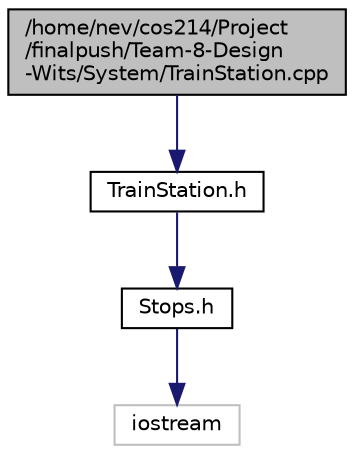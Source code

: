 digraph "/home/nev/cos214/Project/finalpush/Team-8-Design-Wits/System/TrainStation.cpp"
{
 // LATEX_PDF_SIZE
  edge [fontname="Helvetica",fontsize="10",labelfontname="Helvetica",labelfontsize="10"];
  node [fontname="Helvetica",fontsize="10",shape=record];
  Node1 [label="/home/nev/cos214/Project\l/finalpush/Team-8-Design\l-Wits/System/TrainStation.cpp",height=0.2,width=0.4,color="black", fillcolor="grey75", style="filled", fontcolor="black",tooltip="This file implements the TrainStation class."];
  Node1 -> Node2 [color="midnightblue",fontsize="10",style="solid",fontname="Helvetica"];
  Node2 [label="TrainStation.h",height=0.2,width=0.4,color="black", fillcolor="white", style="filled",URL="$TrainStation_8h.html",tooltip="This file declares the TrainStation class."];
  Node2 -> Node3 [color="midnightblue",fontsize="10",style="solid",fontname="Helvetica"];
  Node3 [label="Stops.h",height=0.2,width=0.4,color="black", fillcolor="white", style="filled",URL="$Stops_8h.html",tooltip="This file implements the Stops class."];
  Node3 -> Node4 [color="midnightblue",fontsize="10",style="solid",fontname="Helvetica"];
  Node4 [label="iostream",height=0.2,width=0.4,color="grey75", fillcolor="white", style="filled",tooltip=" "];
}
